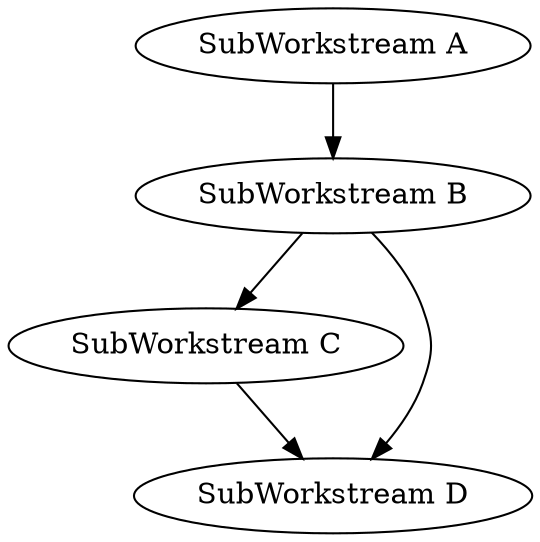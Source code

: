 digraph G {
0[label="SubWorkstream A"];
1[label="SubWorkstream B"];
2[label="SubWorkstream C"];
3[label="SubWorkstream D"];
0->1 ;
1->2 ;
1->3 ;
2->3 ;
}
